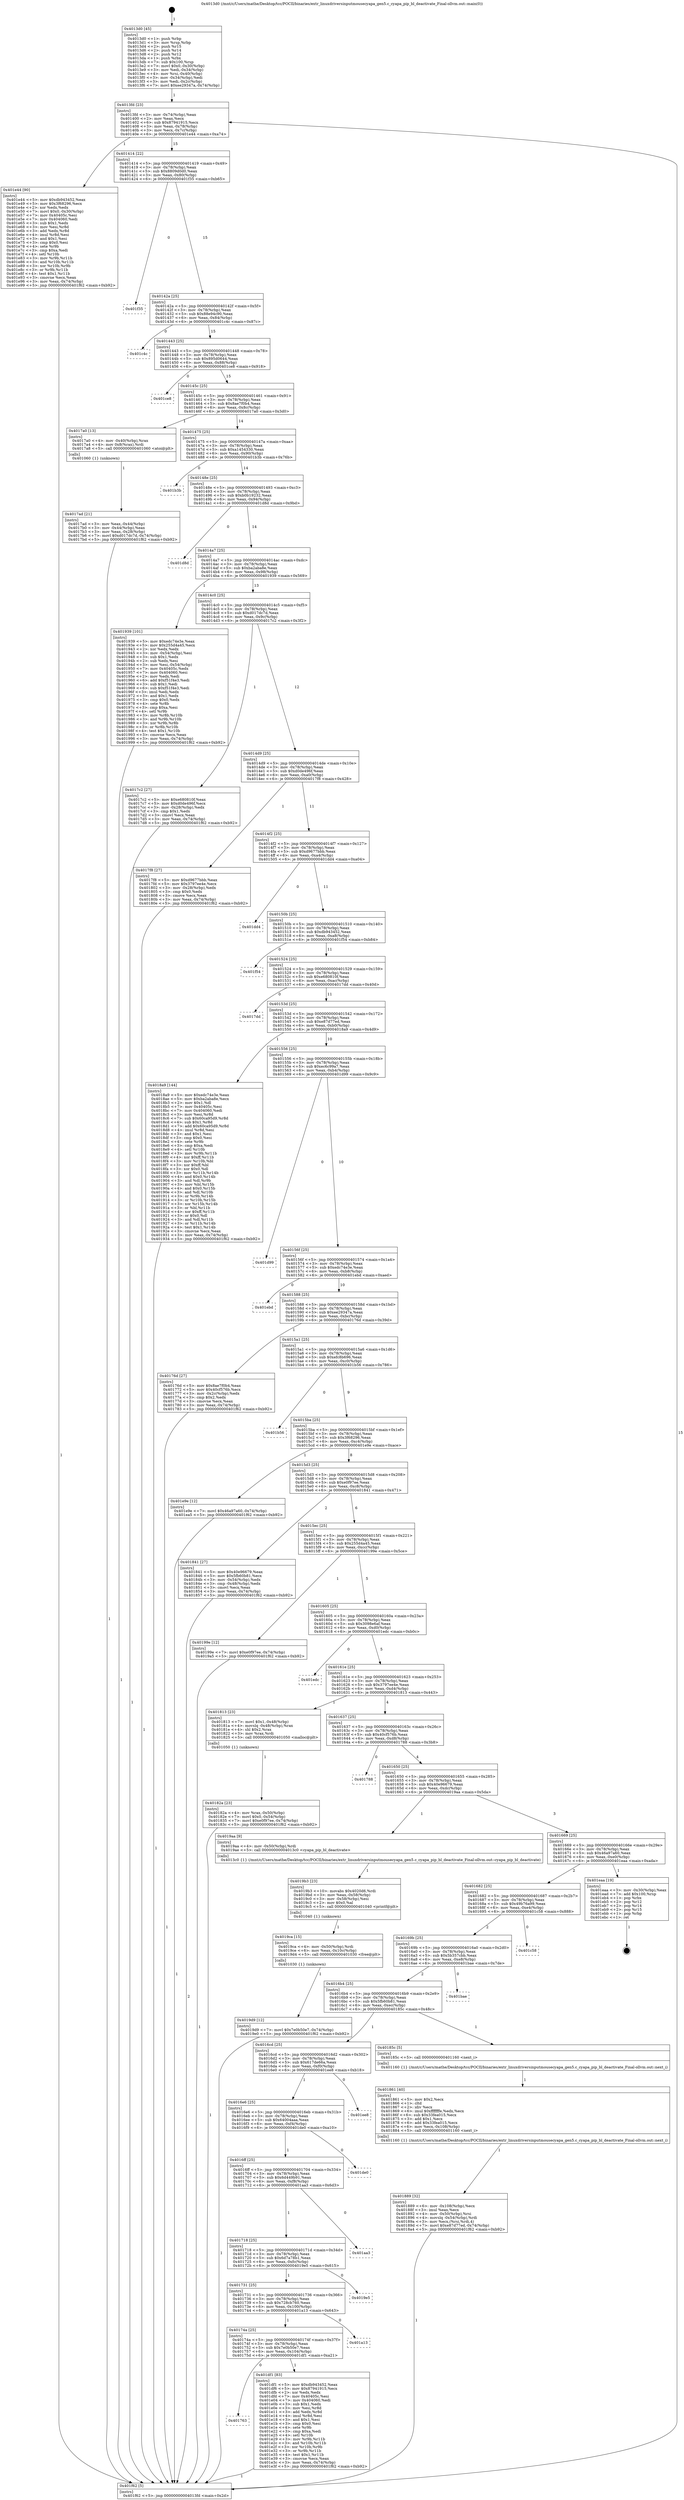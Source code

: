 digraph "0x4013d0" {
  label = "0x4013d0 (/mnt/c/Users/mathe/Desktop/tcc/POCII/binaries/extr_linuxdriversinputmousecyapa_gen5.c_cyapa_pip_bl_deactivate_Final-ollvm.out::main(0))"
  labelloc = "t"
  node[shape=record]

  Entry [label="",width=0.3,height=0.3,shape=circle,fillcolor=black,style=filled]
  "0x4013fd" [label="{
     0x4013fd [23]\l
     | [instrs]\l
     &nbsp;&nbsp;0x4013fd \<+3\>: mov -0x74(%rbp),%eax\l
     &nbsp;&nbsp;0x401400 \<+2\>: mov %eax,%ecx\l
     &nbsp;&nbsp;0x401402 \<+6\>: sub $0x87941915,%ecx\l
     &nbsp;&nbsp;0x401408 \<+3\>: mov %eax,-0x78(%rbp)\l
     &nbsp;&nbsp;0x40140b \<+3\>: mov %ecx,-0x7c(%rbp)\l
     &nbsp;&nbsp;0x40140e \<+6\>: je 0000000000401e44 \<main+0xa74\>\l
  }"]
  "0x401e44" [label="{
     0x401e44 [90]\l
     | [instrs]\l
     &nbsp;&nbsp;0x401e44 \<+5\>: mov $0xdb943452,%eax\l
     &nbsp;&nbsp;0x401e49 \<+5\>: mov $0x3f68296,%ecx\l
     &nbsp;&nbsp;0x401e4e \<+2\>: xor %edx,%edx\l
     &nbsp;&nbsp;0x401e50 \<+7\>: movl $0x0,-0x30(%rbp)\l
     &nbsp;&nbsp;0x401e57 \<+7\>: mov 0x40405c,%esi\l
     &nbsp;&nbsp;0x401e5e \<+7\>: mov 0x404060,%edi\l
     &nbsp;&nbsp;0x401e65 \<+3\>: sub $0x1,%edx\l
     &nbsp;&nbsp;0x401e68 \<+3\>: mov %esi,%r8d\l
     &nbsp;&nbsp;0x401e6b \<+3\>: add %edx,%r8d\l
     &nbsp;&nbsp;0x401e6e \<+4\>: imul %r8d,%esi\l
     &nbsp;&nbsp;0x401e72 \<+3\>: and $0x1,%esi\l
     &nbsp;&nbsp;0x401e75 \<+3\>: cmp $0x0,%esi\l
     &nbsp;&nbsp;0x401e78 \<+4\>: sete %r9b\l
     &nbsp;&nbsp;0x401e7c \<+3\>: cmp $0xa,%edi\l
     &nbsp;&nbsp;0x401e7f \<+4\>: setl %r10b\l
     &nbsp;&nbsp;0x401e83 \<+3\>: mov %r9b,%r11b\l
     &nbsp;&nbsp;0x401e86 \<+3\>: and %r10b,%r11b\l
     &nbsp;&nbsp;0x401e89 \<+3\>: xor %r10b,%r9b\l
     &nbsp;&nbsp;0x401e8c \<+3\>: or %r9b,%r11b\l
     &nbsp;&nbsp;0x401e8f \<+4\>: test $0x1,%r11b\l
     &nbsp;&nbsp;0x401e93 \<+3\>: cmovne %ecx,%eax\l
     &nbsp;&nbsp;0x401e96 \<+3\>: mov %eax,-0x74(%rbp)\l
     &nbsp;&nbsp;0x401e99 \<+5\>: jmp 0000000000401f62 \<main+0xb92\>\l
  }"]
  "0x401414" [label="{
     0x401414 [22]\l
     | [instrs]\l
     &nbsp;&nbsp;0x401414 \<+5\>: jmp 0000000000401419 \<main+0x49\>\l
     &nbsp;&nbsp;0x401419 \<+3\>: mov -0x78(%rbp),%eax\l
     &nbsp;&nbsp;0x40141c \<+5\>: sub $0x8809d0d0,%eax\l
     &nbsp;&nbsp;0x401421 \<+3\>: mov %eax,-0x80(%rbp)\l
     &nbsp;&nbsp;0x401424 \<+6\>: je 0000000000401f35 \<main+0xb65\>\l
  }"]
  Exit [label="",width=0.3,height=0.3,shape=circle,fillcolor=black,style=filled,peripheries=2]
  "0x401f35" [label="{
     0x401f35\l
  }", style=dashed]
  "0x40142a" [label="{
     0x40142a [25]\l
     | [instrs]\l
     &nbsp;&nbsp;0x40142a \<+5\>: jmp 000000000040142f \<main+0x5f\>\l
     &nbsp;&nbsp;0x40142f \<+3\>: mov -0x78(%rbp),%eax\l
     &nbsp;&nbsp;0x401432 \<+5\>: sub $0x88e94c90,%eax\l
     &nbsp;&nbsp;0x401437 \<+6\>: mov %eax,-0x84(%rbp)\l
     &nbsp;&nbsp;0x40143d \<+6\>: je 0000000000401c4c \<main+0x87c\>\l
  }"]
  "0x401763" [label="{
     0x401763\l
  }", style=dashed]
  "0x401c4c" [label="{
     0x401c4c\l
  }", style=dashed]
  "0x401443" [label="{
     0x401443 [25]\l
     | [instrs]\l
     &nbsp;&nbsp;0x401443 \<+5\>: jmp 0000000000401448 \<main+0x78\>\l
     &nbsp;&nbsp;0x401448 \<+3\>: mov -0x78(%rbp),%eax\l
     &nbsp;&nbsp;0x40144b \<+5\>: sub $0x895d0644,%eax\l
     &nbsp;&nbsp;0x401450 \<+6\>: mov %eax,-0x88(%rbp)\l
     &nbsp;&nbsp;0x401456 \<+6\>: je 0000000000401ce8 \<main+0x918\>\l
  }"]
  "0x401df1" [label="{
     0x401df1 [83]\l
     | [instrs]\l
     &nbsp;&nbsp;0x401df1 \<+5\>: mov $0xdb943452,%eax\l
     &nbsp;&nbsp;0x401df6 \<+5\>: mov $0x87941915,%ecx\l
     &nbsp;&nbsp;0x401dfb \<+2\>: xor %edx,%edx\l
     &nbsp;&nbsp;0x401dfd \<+7\>: mov 0x40405c,%esi\l
     &nbsp;&nbsp;0x401e04 \<+7\>: mov 0x404060,%edi\l
     &nbsp;&nbsp;0x401e0b \<+3\>: sub $0x1,%edx\l
     &nbsp;&nbsp;0x401e0e \<+3\>: mov %esi,%r8d\l
     &nbsp;&nbsp;0x401e11 \<+3\>: add %edx,%r8d\l
     &nbsp;&nbsp;0x401e14 \<+4\>: imul %r8d,%esi\l
     &nbsp;&nbsp;0x401e18 \<+3\>: and $0x1,%esi\l
     &nbsp;&nbsp;0x401e1b \<+3\>: cmp $0x0,%esi\l
     &nbsp;&nbsp;0x401e1e \<+4\>: sete %r9b\l
     &nbsp;&nbsp;0x401e22 \<+3\>: cmp $0xa,%edi\l
     &nbsp;&nbsp;0x401e25 \<+4\>: setl %r10b\l
     &nbsp;&nbsp;0x401e29 \<+3\>: mov %r9b,%r11b\l
     &nbsp;&nbsp;0x401e2c \<+3\>: and %r10b,%r11b\l
     &nbsp;&nbsp;0x401e2f \<+3\>: xor %r10b,%r9b\l
     &nbsp;&nbsp;0x401e32 \<+3\>: or %r9b,%r11b\l
     &nbsp;&nbsp;0x401e35 \<+4\>: test $0x1,%r11b\l
     &nbsp;&nbsp;0x401e39 \<+3\>: cmovne %ecx,%eax\l
     &nbsp;&nbsp;0x401e3c \<+3\>: mov %eax,-0x74(%rbp)\l
     &nbsp;&nbsp;0x401e3f \<+5\>: jmp 0000000000401f62 \<main+0xb92\>\l
  }"]
  "0x401ce8" [label="{
     0x401ce8\l
  }", style=dashed]
  "0x40145c" [label="{
     0x40145c [25]\l
     | [instrs]\l
     &nbsp;&nbsp;0x40145c \<+5\>: jmp 0000000000401461 \<main+0x91\>\l
     &nbsp;&nbsp;0x401461 \<+3\>: mov -0x78(%rbp),%eax\l
     &nbsp;&nbsp;0x401464 \<+5\>: sub $0x8ae7f0b4,%eax\l
     &nbsp;&nbsp;0x401469 \<+6\>: mov %eax,-0x8c(%rbp)\l
     &nbsp;&nbsp;0x40146f \<+6\>: je 00000000004017a0 \<main+0x3d0\>\l
  }"]
  "0x40174a" [label="{
     0x40174a [25]\l
     | [instrs]\l
     &nbsp;&nbsp;0x40174a \<+5\>: jmp 000000000040174f \<main+0x37f\>\l
     &nbsp;&nbsp;0x40174f \<+3\>: mov -0x78(%rbp),%eax\l
     &nbsp;&nbsp;0x401752 \<+5\>: sub $0x7e0b50e7,%eax\l
     &nbsp;&nbsp;0x401757 \<+6\>: mov %eax,-0x104(%rbp)\l
     &nbsp;&nbsp;0x40175d \<+6\>: je 0000000000401df1 \<main+0xa21\>\l
  }"]
  "0x4017a0" [label="{
     0x4017a0 [13]\l
     | [instrs]\l
     &nbsp;&nbsp;0x4017a0 \<+4\>: mov -0x40(%rbp),%rax\l
     &nbsp;&nbsp;0x4017a4 \<+4\>: mov 0x8(%rax),%rdi\l
     &nbsp;&nbsp;0x4017a8 \<+5\>: call 0000000000401060 \<atoi@plt\>\l
     | [calls]\l
     &nbsp;&nbsp;0x401060 \{1\} (unknown)\l
  }"]
  "0x401475" [label="{
     0x401475 [25]\l
     | [instrs]\l
     &nbsp;&nbsp;0x401475 \<+5\>: jmp 000000000040147a \<main+0xaa\>\l
     &nbsp;&nbsp;0x40147a \<+3\>: mov -0x78(%rbp),%eax\l
     &nbsp;&nbsp;0x40147d \<+5\>: sub $0xa1454330,%eax\l
     &nbsp;&nbsp;0x401482 \<+6\>: mov %eax,-0x90(%rbp)\l
     &nbsp;&nbsp;0x401488 \<+6\>: je 0000000000401b3b \<main+0x76b\>\l
  }"]
  "0x401a13" [label="{
     0x401a13\l
  }", style=dashed]
  "0x401b3b" [label="{
     0x401b3b\l
  }", style=dashed]
  "0x40148e" [label="{
     0x40148e [25]\l
     | [instrs]\l
     &nbsp;&nbsp;0x40148e \<+5\>: jmp 0000000000401493 \<main+0xc3\>\l
     &nbsp;&nbsp;0x401493 \<+3\>: mov -0x78(%rbp),%eax\l
     &nbsp;&nbsp;0x401496 \<+5\>: sub $0xb0b19232,%eax\l
     &nbsp;&nbsp;0x40149b \<+6\>: mov %eax,-0x94(%rbp)\l
     &nbsp;&nbsp;0x4014a1 \<+6\>: je 0000000000401d8d \<main+0x9bd\>\l
  }"]
  "0x401731" [label="{
     0x401731 [25]\l
     | [instrs]\l
     &nbsp;&nbsp;0x401731 \<+5\>: jmp 0000000000401736 \<main+0x366\>\l
     &nbsp;&nbsp;0x401736 \<+3\>: mov -0x78(%rbp),%eax\l
     &nbsp;&nbsp;0x401739 \<+5\>: sub $0x728cb760,%eax\l
     &nbsp;&nbsp;0x40173e \<+6\>: mov %eax,-0x100(%rbp)\l
     &nbsp;&nbsp;0x401744 \<+6\>: je 0000000000401a13 \<main+0x643\>\l
  }"]
  "0x401d8d" [label="{
     0x401d8d\l
  }", style=dashed]
  "0x4014a7" [label="{
     0x4014a7 [25]\l
     | [instrs]\l
     &nbsp;&nbsp;0x4014a7 \<+5\>: jmp 00000000004014ac \<main+0xdc\>\l
     &nbsp;&nbsp;0x4014ac \<+3\>: mov -0x78(%rbp),%eax\l
     &nbsp;&nbsp;0x4014af \<+5\>: sub $0xba2aba8e,%eax\l
     &nbsp;&nbsp;0x4014b4 \<+6\>: mov %eax,-0x98(%rbp)\l
     &nbsp;&nbsp;0x4014ba \<+6\>: je 0000000000401939 \<main+0x569\>\l
  }"]
  "0x4019e5" [label="{
     0x4019e5\l
  }", style=dashed]
  "0x401939" [label="{
     0x401939 [101]\l
     | [instrs]\l
     &nbsp;&nbsp;0x401939 \<+5\>: mov $0xedc74e3e,%eax\l
     &nbsp;&nbsp;0x40193e \<+5\>: mov $0x255d4a45,%ecx\l
     &nbsp;&nbsp;0x401943 \<+2\>: xor %edx,%edx\l
     &nbsp;&nbsp;0x401945 \<+3\>: mov -0x54(%rbp),%esi\l
     &nbsp;&nbsp;0x401948 \<+3\>: sub $0x1,%edx\l
     &nbsp;&nbsp;0x40194b \<+2\>: sub %edx,%esi\l
     &nbsp;&nbsp;0x40194d \<+3\>: mov %esi,-0x54(%rbp)\l
     &nbsp;&nbsp;0x401950 \<+7\>: mov 0x40405c,%edx\l
     &nbsp;&nbsp;0x401957 \<+7\>: mov 0x404060,%esi\l
     &nbsp;&nbsp;0x40195e \<+2\>: mov %edx,%edi\l
     &nbsp;&nbsp;0x401960 \<+6\>: add $0xf51f4e3,%edi\l
     &nbsp;&nbsp;0x401966 \<+3\>: sub $0x1,%edi\l
     &nbsp;&nbsp;0x401969 \<+6\>: sub $0xf51f4e3,%edi\l
     &nbsp;&nbsp;0x40196f \<+3\>: imul %edi,%edx\l
     &nbsp;&nbsp;0x401972 \<+3\>: and $0x1,%edx\l
     &nbsp;&nbsp;0x401975 \<+3\>: cmp $0x0,%edx\l
     &nbsp;&nbsp;0x401978 \<+4\>: sete %r8b\l
     &nbsp;&nbsp;0x40197c \<+3\>: cmp $0xa,%esi\l
     &nbsp;&nbsp;0x40197f \<+4\>: setl %r9b\l
     &nbsp;&nbsp;0x401983 \<+3\>: mov %r8b,%r10b\l
     &nbsp;&nbsp;0x401986 \<+3\>: and %r9b,%r10b\l
     &nbsp;&nbsp;0x401989 \<+3\>: xor %r9b,%r8b\l
     &nbsp;&nbsp;0x40198c \<+3\>: or %r8b,%r10b\l
     &nbsp;&nbsp;0x40198f \<+4\>: test $0x1,%r10b\l
     &nbsp;&nbsp;0x401993 \<+3\>: cmovne %ecx,%eax\l
     &nbsp;&nbsp;0x401996 \<+3\>: mov %eax,-0x74(%rbp)\l
     &nbsp;&nbsp;0x401999 \<+5\>: jmp 0000000000401f62 \<main+0xb92\>\l
  }"]
  "0x4014c0" [label="{
     0x4014c0 [25]\l
     | [instrs]\l
     &nbsp;&nbsp;0x4014c0 \<+5\>: jmp 00000000004014c5 \<main+0xf5\>\l
     &nbsp;&nbsp;0x4014c5 \<+3\>: mov -0x78(%rbp),%eax\l
     &nbsp;&nbsp;0x4014c8 \<+5\>: sub $0xd017dc7d,%eax\l
     &nbsp;&nbsp;0x4014cd \<+6\>: mov %eax,-0x9c(%rbp)\l
     &nbsp;&nbsp;0x4014d3 \<+6\>: je 00000000004017c2 \<main+0x3f2\>\l
  }"]
  "0x401718" [label="{
     0x401718 [25]\l
     | [instrs]\l
     &nbsp;&nbsp;0x401718 \<+5\>: jmp 000000000040171d \<main+0x34d\>\l
     &nbsp;&nbsp;0x40171d \<+3\>: mov -0x78(%rbp),%eax\l
     &nbsp;&nbsp;0x401720 \<+5\>: sub $0x6d7a78b1,%eax\l
     &nbsp;&nbsp;0x401725 \<+6\>: mov %eax,-0xfc(%rbp)\l
     &nbsp;&nbsp;0x40172b \<+6\>: je 00000000004019e5 \<main+0x615\>\l
  }"]
  "0x4017c2" [label="{
     0x4017c2 [27]\l
     | [instrs]\l
     &nbsp;&nbsp;0x4017c2 \<+5\>: mov $0xe680810f,%eax\l
     &nbsp;&nbsp;0x4017c7 \<+5\>: mov $0xd0de496f,%ecx\l
     &nbsp;&nbsp;0x4017cc \<+3\>: mov -0x28(%rbp),%edx\l
     &nbsp;&nbsp;0x4017cf \<+3\>: cmp $0x1,%edx\l
     &nbsp;&nbsp;0x4017d2 \<+3\>: cmovl %ecx,%eax\l
     &nbsp;&nbsp;0x4017d5 \<+3\>: mov %eax,-0x74(%rbp)\l
     &nbsp;&nbsp;0x4017d8 \<+5\>: jmp 0000000000401f62 \<main+0xb92\>\l
  }"]
  "0x4014d9" [label="{
     0x4014d9 [25]\l
     | [instrs]\l
     &nbsp;&nbsp;0x4014d9 \<+5\>: jmp 00000000004014de \<main+0x10e\>\l
     &nbsp;&nbsp;0x4014de \<+3\>: mov -0x78(%rbp),%eax\l
     &nbsp;&nbsp;0x4014e1 \<+5\>: sub $0xd0de496f,%eax\l
     &nbsp;&nbsp;0x4014e6 \<+6\>: mov %eax,-0xa0(%rbp)\l
     &nbsp;&nbsp;0x4014ec \<+6\>: je 00000000004017f8 \<main+0x428\>\l
  }"]
  "0x401aa3" [label="{
     0x401aa3\l
  }", style=dashed]
  "0x4017f8" [label="{
     0x4017f8 [27]\l
     | [instrs]\l
     &nbsp;&nbsp;0x4017f8 \<+5\>: mov $0xd9677bbb,%eax\l
     &nbsp;&nbsp;0x4017fd \<+5\>: mov $0x3797ee4e,%ecx\l
     &nbsp;&nbsp;0x401802 \<+3\>: mov -0x28(%rbp),%edx\l
     &nbsp;&nbsp;0x401805 \<+3\>: cmp $0x0,%edx\l
     &nbsp;&nbsp;0x401808 \<+3\>: cmove %ecx,%eax\l
     &nbsp;&nbsp;0x40180b \<+3\>: mov %eax,-0x74(%rbp)\l
     &nbsp;&nbsp;0x40180e \<+5\>: jmp 0000000000401f62 \<main+0xb92\>\l
  }"]
  "0x4014f2" [label="{
     0x4014f2 [25]\l
     | [instrs]\l
     &nbsp;&nbsp;0x4014f2 \<+5\>: jmp 00000000004014f7 \<main+0x127\>\l
     &nbsp;&nbsp;0x4014f7 \<+3\>: mov -0x78(%rbp),%eax\l
     &nbsp;&nbsp;0x4014fa \<+5\>: sub $0xd9677bbb,%eax\l
     &nbsp;&nbsp;0x4014ff \<+6\>: mov %eax,-0xa4(%rbp)\l
     &nbsp;&nbsp;0x401505 \<+6\>: je 0000000000401dd4 \<main+0xa04\>\l
  }"]
  "0x4016ff" [label="{
     0x4016ff [25]\l
     | [instrs]\l
     &nbsp;&nbsp;0x4016ff \<+5\>: jmp 0000000000401704 \<main+0x334\>\l
     &nbsp;&nbsp;0x401704 \<+3\>: mov -0x78(%rbp),%eax\l
     &nbsp;&nbsp;0x401707 \<+5\>: sub $0x6d449b91,%eax\l
     &nbsp;&nbsp;0x40170c \<+6\>: mov %eax,-0xf8(%rbp)\l
     &nbsp;&nbsp;0x401712 \<+6\>: je 0000000000401aa3 \<main+0x6d3\>\l
  }"]
  "0x401dd4" [label="{
     0x401dd4\l
  }", style=dashed]
  "0x40150b" [label="{
     0x40150b [25]\l
     | [instrs]\l
     &nbsp;&nbsp;0x40150b \<+5\>: jmp 0000000000401510 \<main+0x140\>\l
     &nbsp;&nbsp;0x401510 \<+3\>: mov -0x78(%rbp),%eax\l
     &nbsp;&nbsp;0x401513 \<+5\>: sub $0xdb943452,%eax\l
     &nbsp;&nbsp;0x401518 \<+6\>: mov %eax,-0xa8(%rbp)\l
     &nbsp;&nbsp;0x40151e \<+6\>: je 0000000000401f54 \<main+0xb84\>\l
  }"]
  "0x401de0" [label="{
     0x401de0\l
  }", style=dashed]
  "0x401f54" [label="{
     0x401f54\l
  }", style=dashed]
  "0x401524" [label="{
     0x401524 [25]\l
     | [instrs]\l
     &nbsp;&nbsp;0x401524 \<+5\>: jmp 0000000000401529 \<main+0x159\>\l
     &nbsp;&nbsp;0x401529 \<+3\>: mov -0x78(%rbp),%eax\l
     &nbsp;&nbsp;0x40152c \<+5\>: sub $0xe680810f,%eax\l
     &nbsp;&nbsp;0x401531 \<+6\>: mov %eax,-0xac(%rbp)\l
     &nbsp;&nbsp;0x401537 \<+6\>: je 00000000004017dd \<main+0x40d\>\l
  }"]
  "0x4016e6" [label="{
     0x4016e6 [25]\l
     | [instrs]\l
     &nbsp;&nbsp;0x4016e6 \<+5\>: jmp 00000000004016eb \<main+0x31b\>\l
     &nbsp;&nbsp;0x4016eb \<+3\>: mov -0x78(%rbp),%eax\l
     &nbsp;&nbsp;0x4016ee \<+5\>: sub $0x64004aaa,%eax\l
     &nbsp;&nbsp;0x4016f3 \<+6\>: mov %eax,-0xf4(%rbp)\l
     &nbsp;&nbsp;0x4016f9 \<+6\>: je 0000000000401de0 \<main+0xa10\>\l
  }"]
  "0x4017dd" [label="{
     0x4017dd\l
  }", style=dashed]
  "0x40153d" [label="{
     0x40153d [25]\l
     | [instrs]\l
     &nbsp;&nbsp;0x40153d \<+5\>: jmp 0000000000401542 \<main+0x172\>\l
     &nbsp;&nbsp;0x401542 \<+3\>: mov -0x78(%rbp),%eax\l
     &nbsp;&nbsp;0x401545 \<+5\>: sub $0xe87d77ed,%eax\l
     &nbsp;&nbsp;0x40154a \<+6\>: mov %eax,-0xb0(%rbp)\l
     &nbsp;&nbsp;0x401550 \<+6\>: je 00000000004018a9 \<main+0x4d9\>\l
  }"]
  "0x401ee8" [label="{
     0x401ee8\l
  }", style=dashed]
  "0x4018a9" [label="{
     0x4018a9 [144]\l
     | [instrs]\l
     &nbsp;&nbsp;0x4018a9 \<+5\>: mov $0xedc74e3e,%eax\l
     &nbsp;&nbsp;0x4018ae \<+5\>: mov $0xba2aba8e,%ecx\l
     &nbsp;&nbsp;0x4018b3 \<+2\>: mov $0x1,%dl\l
     &nbsp;&nbsp;0x4018b5 \<+7\>: mov 0x40405c,%esi\l
     &nbsp;&nbsp;0x4018bc \<+7\>: mov 0x404060,%edi\l
     &nbsp;&nbsp;0x4018c3 \<+3\>: mov %esi,%r8d\l
     &nbsp;&nbsp;0x4018c6 \<+7\>: sub $0x60ca95d9,%r8d\l
     &nbsp;&nbsp;0x4018cd \<+4\>: sub $0x1,%r8d\l
     &nbsp;&nbsp;0x4018d1 \<+7\>: add $0x60ca95d9,%r8d\l
     &nbsp;&nbsp;0x4018d8 \<+4\>: imul %r8d,%esi\l
     &nbsp;&nbsp;0x4018dc \<+3\>: and $0x1,%esi\l
     &nbsp;&nbsp;0x4018df \<+3\>: cmp $0x0,%esi\l
     &nbsp;&nbsp;0x4018e2 \<+4\>: sete %r9b\l
     &nbsp;&nbsp;0x4018e6 \<+3\>: cmp $0xa,%edi\l
     &nbsp;&nbsp;0x4018e9 \<+4\>: setl %r10b\l
     &nbsp;&nbsp;0x4018ed \<+3\>: mov %r9b,%r11b\l
     &nbsp;&nbsp;0x4018f0 \<+4\>: xor $0xff,%r11b\l
     &nbsp;&nbsp;0x4018f4 \<+3\>: mov %r10b,%bl\l
     &nbsp;&nbsp;0x4018f7 \<+3\>: xor $0xff,%bl\l
     &nbsp;&nbsp;0x4018fa \<+3\>: xor $0x0,%dl\l
     &nbsp;&nbsp;0x4018fd \<+3\>: mov %r11b,%r14b\l
     &nbsp;&nbsp;0x401900 \<+4\>: and $0x0,%r14b\l
     &nbsp;&nbsp;0x401904 \<+3\>: and %dl,%r9b\l
     &nbsp;&nbsp;0x401907 \<+3\>: mov %bl,%r15b\l
     &nbsp;&nbsp;0x40190a \<+4\>: and $0x0,%r15b\l
     &nbsp;&nbsp;0x40190e \<+3\>: and %dl,%r10b\l
     &nbsp;&nbsp;0x401911 \<+3\>: or %r9b,%r14b\l
     &nbsp;&nbsp;0x401914 \<+3\>: or %r10b,%r15b\l
     &nbsp;&nbsp;0x401917 \<+3\>: xor %r15b,%r14b\l
     &nbsp;&nbsp;0x40191a \<+3\>: or %bl,%r11b\l
     &nbsp;&nbsp;0x40191d \<+4\>: xor $0xff,%r11b\l
     &nbsp;&nbsp;0x401921 \<+3\>: or $0x0,%dl\l
     &nbsp;&nbsp;0x401924 \<+3\>: and %dl,%r11b\l
     &nbsp;&nbsp;0x401927 \<+3\>: or %r11b,%r14b\l
     &nbsp;&nbsp;0x40192a \<+4\>: test $0x1,%r14b\l
     &nbsp;&nbsp;0x40192e \<+3\>: cmovne %ecx,%eax\l
     &nbsp;&nbsp;0x401931 \<+3\>: mov %eax,-0x74(%rbp)\l
     &nbsp;&nbsp;0x401934 \<+5\>: jmp 0000000000401f62 \<main+0xb92\>\l
  }"]
  "0x401556" [label="{
     0x401556 [25]\l
     | [instrs]\l
     &nbsp;&nbsp;0x401556 \<+5\>: jmp 000000000040155b \<main+0x18b\>\l
     &nbsp;&nbsp;0x40155b \<+3\>: mov -0x78(%rbp),%eax\l
     &nbsp;&nbsp;0x40155e \<+5\>: sub $0xec6c99a7,%eax\l
     &nbsp;&nbsp;0x401563 \<+6\>: mov %eax,-0xb4(%rbp)\l
     &nbsp;&nbsp;0x401569 \<+6\>: je 0000000000401d99 \<main+0x9c9\>\l
  }"]
  "0x4019d9" [label="{
     0x4019d9 [12]\l
     | [instrs]\l
     &nbsp;&nbsp;0x4019d9 \<+7\>: movl $0x7e0b50e7,-0x74(%rbp)\l
     &nbsp;&nbsp;0x4019e0 \<+5\>: jmp 0000000000401f62 \<main+0xb92\>\l
  }"]
  "0x401d99" [label="{
     0x401d99\l
  }", style=dashed]
  "0x40156f" [label="{
     0x40156f [25]\l
     | [instrs]\l
     &nbsp;&nbsp;0x40156f \<+5\>: jmp 0000000000401574 \<main+0x1a4\>\l
     &nbsp;&nbsp;0x401574 \<+3\>: mov -0x78(%rbp),%eax\l
     &nbsp;&nbsp;0x401577 \<+5\>: sub $0xedc74e3e,%eax\l
     &nbsp;&nbsp;0x40157c \<+6\>: mov %eax,-0xb8(%rbp)\l
     &nbsp;&nbsp;0x401582 \<+6\>: je 0000000000401ebd \<main+0xaed\>\l
  }"]
  "0x4019ca" [label="{
     0x4019ca [15]\l
     | [instrs]\l
     &nbsp;&nbsp;0x4019ca \<+4\>: mov -0x50(%rbp),%rdi\l
     &nbsp;&nbsp;0x4019ce \<+6\>: mov %eax,-0x10c(%rbp)\l
     &nbsp;&nbsp;0x4019d4 \<+5\>: call 0000000000401030 \<free@plt\>\l
     | [calls]\l
     &nbsp;&nbsp;0x401030 \{1\} (unknown)\l
  }"]
  "0x401ebd" [label="{
     0x401ebd\l
  }", style=dashed]
  "0x401588" [label="{
     0x401588 [25]\l
     | [instrs]\l
     &nbsp;&nbsp;0x401588 \<+5\>: jmp 000000000040158d \<main+0x1bd\>\l
     &nbsp;&nbsp;0x40158d \<+3\>: mov -0x78(%rbp),%eax\l
     &nbsp;&nbsp;0x401590 \<+5\>: sub $0xee29347a,%eax\l
     &nbsp;&nbsp;0x401595 \<+6\>: mov %eax,-0xbc(%rbp)\l
     &nbsp;&nbsp;0x40159b \<+6\>: je 000000000040176d \<main+0x39d\>\l
  }"]
  "0x4019b3" [label="{
     0x4019b3 [23]\l
     | [instrs]\l
     &nbsp;&nbsp;0x4019b3 \<+10\>: movabs $0x4020d6,%rdi\l
     &nbsp;&nbsp;0x4019bd \<+3\>: mov %eax,-0x58(%rbp)\l
     &nbsp;&nbsp;0x4019c0 \<+3\>: mov -0x58(%rbp),%esi\l
     &nbsp;&nbsp;0x4019c3 \<+2\>: mov $0x0,%al\l
     &nbsp;&nbsp;0x4019c5 \<+5\>: call 0000000000401040 \<printf@plt\>\l
     | [calls]\l
     &nbsp;&nbsp;0x401040 \{1\} (unknown)\l
  }"]
  "0x40176d" [label="{
     0x40176d [27]\l
     | [instrs]\l
     &nbsp;&nbsp;0x40176d \<+5\>: mov $0x8ae7f0b4,%eax\l
     &nbsp;&nbsp;0x401772 \<+5\>: mov $0x40cf576b,%ecx\l
     &nbsp;&nbsp;0x401777 \<+3\>: mov -0x2c(%rbp),%edx\l
     &nbsp;&nbsp;0x40177a \<+3\>: cmp $0x2,%edx\l
     &nbsp;&nbsp;0x40177d \<+3\>: cmovne %ecx,%eax\l
     &nbsp;&nbsp;0x401780 \<+3\>: mov %eax,-0x74(%rbp)\l
     &nbsp;&nbsp;0x401783 \<+5\>: jmp 0000000000401f62 \<main+0xb92\>\l
  }"]
  "0x4015a1" [label="{
     0x4015a1 [25]\l
     | [instrs]\l
     &nbsp;&nbsp;0x4015a1 \<+5\>: jmp 00000000004015a6 \<main+0x1d6\>\l
     &nbsp;&nbsp;0x4015a6 \<+3\>: mov -0x78(%rbp),%eax\l
     &nbsp;&nbsp;0x4015a9 \<+5\>: sub $0xefc8b696,%eax\l
     &nbsp;&nbsp;0x4015ae \<+6\>: mov %eax,-0xc0(%rbp)\l
     &nbsp;&nbsp;0x4015b4 \<+6\>: je 0000000000401b56 \<main+0x786\>\l
  }"]
  "0x401f62" [label="{
     0x401f62 [5]\l
     | [instrs]\l
     &nbsp;&nbsp;0x401f62 \<+5\>: jmp 00000000004013fd \<main+0x2d\>\l
  }"]
  "0x4013d0" [label="{
     0x4013d0 [45]\l
     | [instrs]\l
     &nbsp;&nbsp;0x4013d0 \<+1\>: push %rbp\l
     &nbsp;&nbsp;0x4013d1 \<+3\>: mov %rsp,%rbp\l
     &nbsp;&nbsp;0x4013d4 \<+2\>: push %r15\l
     &nbsp;&nbsp;0x4013d6 \<+2\>: push %r14\l
     &nbsp;&nbsp;0x4013d8 \<+2\>: push %r12\l
     &nbsp;&nbsp;0x4013da \<+1\>: push %rbx\l
     &nbsp;&nbsp;0x4013db \<+7\>: sub $0x100,%rsp\l
     &nbsp;&nbsp;0x4013e2 \<+7\>: movl $0x0,-0x30(%rbp)\l
     &nbsp;&nbsp;0x4013e9 \<+3\>: mov %edi,-0x34(%rbp)\l
     &nbsp;&nbsp;0x4013ec \<+4\>: mov %rsi,-0x40(%rbp)\l
     &nbsp;&nbsp;0x4013f0 \<+3\>: mov -0x34(%rbp),%edi\l
     &nbsp;&nbsp;0x4013f3 \<+3\>: mov %edi,-0x2c(%rbp)\l
     &nbsp;&nbsp;0x4013f6 \<+7\>: movl $0xee29347a,-0x74(%rbp)\l
  }"]
  "0x4017ad" [label="{
     0x4017ad [21]\l
     | [instrs]\l
     &nbsp;&nbsp;0x4017ad \<+3\>: mov %eax,-0x44(%rbp)\l
     &nbsp;&nbsp;0x4017b0 \<+3\>: mov -0x44(%rbp),%eax\l
     &nbsp;&nbsp;0x4017b3 \<+3\>: mov %eax,-0x28(%rbp)\l
     &nbsp;&nbsp;0x4017b6 \<+7\>: movl $0xd017dc7d,-0x74(%rbp)\l
     &nbsp;&nbsp;0x4017bd \<+5\>: jmp 0000000000401f62 \<main+0xb92\>\l
  }"]
  "0x401889" [label="{
     0x401889 [32]\l
     | [instrs]\l
     &nbsp;&nbsp;0x401889 \<+6\>: mov -0x108(%rbp),%ecx\l
     &nbsp;&nbsp;0x40188f \<+3\>: imul %eax,%ecx\l
     &nbsp;&nbsp;0x401892 \<+4\>: mov -0x50(%rbp),%rsi\l
     &nbsp;&nbsp;0x401896 \<+4\>: movslq -0x54(%rbp),%rdi\l
     &nbsp;&nbsp;0x40189a \<+3\>: mov %ecx,(%rsi,%rdi,4)\l
     &nbsp;&nbsp;0x40189d \<+7\>: movl $0xe87d77ed,-0x74(%rbp)\l
     &nbsp;&nbsp;0x4018a4 \<+5\>: jmp 0000000000401f62 \<main+0xb92\>\l
  }"]
  "0x401b56" [label="{
     0x401b56\l
  }", style=dashed]
  "0x4015ba" [label="{
     0x4015ba [25]\l
     | [instrs]\l
     &nbsp;&nbsp;0x4015ba \<+5\>: jmp 00000000004015bf \<main+0x1ef\>\l
     &nbsp;&nbsp;0x4015bf \<+3\>: mov -0x78(%rbp),%eax\l
     &nbsp;&nbsp;0x4015c2 \<+5\>: sub $0x3f68296,%eax\l
     &nbsp;&nbsp;0x4015c7 \<+6\>: mov %eax,-0xc4(%rbp)\l
     &nbsp;&nbsp;0x4015cd \<+6\>: je 0000000000401e9e \<main+0xace\>\l
  }"]
  "0x401861" [label="{
     0x401861 [40]\l
     | [instrs]\l
     &nbsp;&nbsp;0x401861 \<+5\>: mov $0x2,%ecx\l
     &nbsp;&nbsp;0x401866 \<+1\>: cltd\l
     &nbsp;&nbsp;0x401867 \<+2\>: idiv %ecx\l
     &nbsp;&nbsp;0x401869 \<+6\>: imul $0xfffffffe,%edx,%ecx\l
     &nbsp;&nbsp;0x40186f \<+6\>: sub $0x33fea015,%ecx\l
     &nbsp;&nbsp;0x401875 \<+3\>: add $0x1,%ecx\l
     &nbsp;&nbsp;0x401878 \<+6\>: add $0x33fea015,%ecx\l
     &nbsp;&nbsp;0x40187e \<+6\>: mov %ecx,-0x108(%rbp)\l
     &nbsp;&nbsp;0x401884 \<+5\>: call 0000000000401160 \<next_i\>\l
     | [calls]\l
     &nbsp;&nbsp;0x401160 \{1\} (/mnt/c/Users/mathe/Desktop/tcc/POCII/binaries/extr_linuxdriversinputmousecyapa_gen5.c_cyapa_pip_bl_deactivate_Final-ollvm.out::next_i)\l
  }"]
  "0x401e9e" [label="{
     0x401e9e [12]\l
     | [instrs]\l
     &nbsp;&nbsp;0x401e9e \<+7\>: movl $0x46a97a60,-0x74(%rbp)\l
     &nbsp;&nbsp;0x401ea5 \<+5\>: jmp 0000000000401f62 \<main+0xb92\>\l
  }"]
  "0x4015d3" [label="{
     0x4015d3 [25]\l
     | [instrs]\l
     &nbsp;&nbsp;0x4015d3 \<+5\>: jmp 00000000004015d8 \<main+0x208\>\l
     &nbsp;&nbsp;0x4015d8 \<+3\>: mov -0x78(%rbp),%eax\l
     &nbsp;&nbsp;0x4015db \<+5\>: sub $0xe0f97ee,%eax\l
     &nbsp;&nbsp;0x4015e0 \<+6\>: mov %eax,-0xc8(%rbp)\l
     &nbsp;&nbsp;0x4015e6 \<+6\>: je 0000000000401841 \<main+0x471\>\l
  }"]
  "0x4016cd" [label="{
     0x4016cd [25]\l
     | [instrs]\l
     &nbsp;&nbsp;0x4016cd \<+5\>: jmp 00000000004016d2 \<main+0x302\>\l
     &nbsp;&nbsp;0x4016d2 \<+3\>: mov -0x78(%rbp),%eax\l
     &nbsp;&nbsp;0x4016d5 \<+5\>: sub $0x617de66a,%eax\l
     &nbsp;&nbsp;0x4016da \<+6\>: mov %eax,-0xf0(%rbp)\l
     &nbsp;&nbsp;0x4016e0 \<+6\>: je 0000000000401ee8 \<main+0xb18\>\l
  }"]
  "0x401841" [label="{
     0x401841 [27]\l
     | [instrs]\l
     &nbsp;&nbsp;0x401841 \<+5\>: mov $0x40e96679,%eax\l
     &nbsp;&nbsp;0x401846 \<+5\>: mov $0x5fb60b81,%ecx\l
     &nbsp;&nbsp;0x40184b \<+3\>: mov -0x54(%rbp),%edx\l
     &nbsp;&nbsp;0x40184e \<+3\>: cmp -0x48(%rbp),%edx\l
     &nbsp;&nbsp;0x401851 \<+3\>: cmovl %ecx,%eax\l
     &nbsp;&nbsp;0x401854 \<+3\>: mov %eax,-0x74(%rbp)\l
     &nbsp;&nbsp;0x401857 \<+5\>: jmp 0000000000401f62 \<main+0xb92\>\l
  }"]
  "0x4015ec" [label="{
     0x4015ec [25]\l
     | [instrs]\l
     &nbsp;&nbsp;0x4015ec \<+5\>: jmp 00000000004015f1 \<main+0x221\>\l
     &nbsp;&nbsp;0x4015f1 \<+3\>: mov -0x78(%rbp),%eax\l
     &nbsp;&nbsp;0x4015f4 \<+5\>: sub $0x255d4a45,%eax\l
     &nbsp;&nbsp;0x4015f9 \<+6\>: mov %eax,-0xcc(%rbp)\l
     &nbsp;&nbsp;0x4015ff \<+6\>: je 000000000040199e \<main+0x5ce\>\l
  }"]
  "0x40185c" [label="{
     0x40185c [5]\l
     | [instrs]\l
     &nbsp;&nbsp;0x40185c \<+5\>: call 0000000000401160 \<next_i\>\l
     | [calls]\l
     &nbsp;&nbsp;0x401160 \{1\} (/mnt/c/Users/mathe/Desktop/tcc/POCII/binaries/extr_linuxdriversinputmousecyapa_gen5.c_cyapa_pip_bl_deactivate_Final-ollvm.out::next_i)\l
  }"]
  "0x40199e" [label="{
     0x40199e [12]\l
     | [instrs]\l
     &nbsp;&nbsp;0x40199e \<+7\>: movl $0xe0f97ee,-0x74(%rbp)\l
     &nbsp;&nbsp;0x4019a5 \<+5\>: jmp 0000000000401f62 \<main+0xb92\>\l
  }"]
  "0x401605" [label="{
     0x401605 [25]\l
     | [instrs]\l
     &nbsp;&nbsp;0x401605 \<+5\>: jmp 000000000040160a \<main+0x23a\>\l
     &nbsp;&nbsp;0x40160a \<+3\>: mov -0x78(%rbp),%eax\l
     &nbsp;&nbsp;0x40160d \<+5\>: sub $0x3098e6af,%eax\l
     &nbsp;&nbsp;0x401612 \<+6\>: mov %eax,-0xd0(%rbp)\l
     &nbsp;&nbsp;0x401618 \<+6\>: je 0000000000401edc \<main+0xb0c\>\l
  }"]
  "0x4016b4" [label="{
     0x4016b4 [25]\l
     | [instrs]\l
     &nbsp;&nbsp;0x4016b4 \<+5\>: jmp 00000000004016b9 \<main+0x2e9\>\l
     &nbsp;&nbsp;0x4016b9 \<+3\>: mov -0x78(%rbp),%eax\l
     &nbsp;&nbsp;0x4016bc \<+5\>: sub $0x5fb60b81,%eax\l
     &nbsp;&nbsp;0x4016c1 \<+6\>: mov %eax,-0xec(%rbp)\l
     &nbsp;&nbsp;0x4016c7 \<+6\>: je 000000000040185c \<main+0x48c\>\l
  }"]
  "0x401edc" [label="{
     0x401edc\l
  }", style=dashed]
  "0x40161e" [label="{
     0x40161e [25]\l
     | [instrs]\l
     &nbsp;&nbsp;0x40161e \<+5\>: jmp 0000000000401623 \<main+0x253\>\l
     &nbsp;&nbsp;0x401623 \<+3\>: mov -0x78(%rbp),%eax\l
     &nbsp;&nbsp;0x401626 \<+5\>: sub $0x3797ee4e,%eax\l
     &nbsp;&nbsp;0x40162b \<+6\>: mov %eax,-0xd4(%rbp)\l
     &nbsp;&nbsp;0x401631 \<+6\>: je 0000000000401813 \<main+0x443\>\l
  }"]
  "0x401bae" [label="{
     0x401bae\l
  }", style=dashed]
  "0x401813" [label="{
     0x401813 [23]\l
     | [instrs]\l
     &nbsp;&nbsp;0x401813 \<+7\>: movl $0x1,-0x48(%rbp)\l
     &nbsp;&nbsp;0x40181a \<+4\>: movslq -0x48(%rbp),%rax\l
     &nbsp;&nbsp;0x40181e \<+4\>: shl $0x2,%rax\l
     &nbsp;&nbsp;0x401822 \<+3\>: mov %rax,%rdi\l
     &nbsp;&nbsp;0x401825 \<+5\>: call 0000000000401050 \<malloc@plt\>\l
     | [calls]\l
     &nbsp;&nbsp;0x401050 \{1\} (unknown)\l
  }"]
  "0x401637" [label="{
     0x401637 [25]\l
     | [instrs]\l
     &nbsp;&nbsp;0x401637 \<+5\>: jmp 000000000040163c \<main+0x26c\>\l
     &nbsp;&nbsp;0x40163c \<+3\>: mov -0x78(%rbp),%eax\l
     &nbsp;&nbsp;0x40163f \<+5\>: sub $0x40cf576b,%eax\l
     &nbsp;&nbsp;0x401644 \<+6\>: mov %eax,-0xd8(%rbp)\l
     &nbsp;&nbsp;0x40164a \<+6\>: je 0000000000401788 \<main+0x3b8\>\l
  }"]
  "0x40182a" [label="{
     0x40182a [23]\l
     | [instrs]\l
     &nbsp;&nbsp;0x40182a \<+4\>: mov %rax,-0x50(%rbp)\l
     &nbsp;&nbsp;0x40182e \<+7\>: movl $0x0,-0x54(%rbp)\l
     &nbsp;&nbsp;0x401835 \<+7\>: movl $0xe0f97ee,-0x74(%rbp)\l
     &nbsp;&nbsp;0x40183c \<+5\>: jmp 0000000000401f62 \<main+0xb92\>\l
  }"]
  "0x40169b" [label="{
     0x40169b [25]\l
     | [instrs]\l
     &nbsp;&nbsp;0x40169b \<+5\>: jmp 00000000004016a0 \<main+0x2d0\>\l
     &nbsp;&nbsp;0x4016a0 \<+3\>: mov -0x78(%rbp),%eax\l
     &nbsp;&nbsp;0x4016a3 \<+5\>: sub $0x5b357cbb,%eax\l
     &nbsp;&nbsp;0x4016a8 \<+6\>: mov %eax,-0xe8(%rbp)\l
     &nbsp;&nbsp;0x4016ae \<+6\>: je 0000000000401bae \<main+0x7de\>\l
  }"]
  "0x401788" [label="{
     0x401788\l
  }", style=dashed]
  "0x401650" [label="{
     0x401650 [25]\l
     | [instrs]\l
     &nbsp;&nbsp;0x401650 \<+5\>: jmp 0000000000401655 \<main+0x285\>\l
     &nbsp;&nbsp;0x401655 \<+3\>: mov -0x78(%rbp),%eax\l
     &nbsp;&nbsp;0x401658 \<+5\>: sub $0x40e96679,%eax\l
     &nbsp;&nbsp;0x40165d \<+6\>: mov %eax,-0xdc(%rbp)\l
     &nbsp;&nbsp;0x401663 \<+6\>: je 00000000004019aa \<main+0x5da\>\l
  }"]
  "0x401c58" [label="{
     0x401c58\l
  }", style=dashed]
  "0x4019aa" [label="{
     0x4019aa [9]\l
     | [instrs]\l
     &nbsp;&nbsp;0x4019aa \<+4\>: mov -0x50(%rbp),%rdi\l
     &nbsp;&nbsp;0x4019ae \<+5\>: call 00000000004013c0 \<cyapa_pip_bl_deactivate\>\l
     | [calls]\l
     &nbsp;&nbsp;0x4013c0 \{1\} (/mnt/c/Users/mathe/Desktop/tcc/POCII/binaries/extr_linuxdriversinputmousecyapa_gen5.c_cyapa_pip_bl_deactivate_Final-ollvm.out::cyapa_pip_bl_deactivate)\l
  }"]
  "0x401669" [label="{
     0x401669 [25]\l
     | [instrs]\l
     &nbsp;&nbsp;0x401669 \<+5\>: jmp 000000000040166e \<main+0x29e\>\l
     &nbsp;&nbsp;0x40166e \<+3\>: mov -0x78(%rbp),%eax\l
     &nbsp;&nbsp;0x401671 \<+5\>: sub $0x46a97a60,%eax\l
     &nbsp;&nbsp;0x401676 \<+6\>: mov %eax,-0xe0(%rbp)\l
     &nbsp;&nbsp;0x40167c \<+6\>: je 0000000000401eaa \<main+0xada\>\l
  }"]
  "0x401682" [label="{
     0x401682 [25]\l
     | [instrs]\l
     &nbsp;&nbsp;0x401682 \<+5\>: jmp 0000000000401687 \<main+0x2b7\>\l
     &nbsp;&nbsp;0x401687 \<+3\>: mov -0x78(%rbp),%eax\l
     &nbsp;&nbsp;0x40168a \<+5\>: sub $0x49b76a99,%eax\l
     &nbsp;&nbsp;0x40168f \<+6\>: mov %eax,-0xe4(%rbp)\l
     &nbsp;&nbsp;0x401695 \<+6\>: je 0000000000401c58 \<main+0x888\>\l
  }"]
  "0x401eaa" [label="{
     0x401eaa [19]\l
     | [instrs]\l
     &nbsp;&nbsp;0x401eaa \<+3\>: mov -0x30(%rbp),%eax\l
     &nbsp;&nbsp;0x401ead \<+7\>: add $0x100,%rsp\l
     &nbsp;&nbsp;0x401eb4 \<+1\>: pop %rbx\l
     &nbsp;&nbsp;0x401eb5 \<+2\>: pop %r12\l
     &nbsp;&nbsp;0x401eb7 \<+2\>: pop %r14\l
     &nbsp;&nbsp;0x401eb9 \<+2\>: pop %r15\l
     &nbsp;&nbsp;0x401ebb \<+1\>: pop %rbp\l
     &nbsp;&nbsp;0x401ebc \<+1\>: ret\l
  }"]
  Entry -> "0x4013d0" [label=" 1"]
  "0x4013fd" -> "0x401e44" [label=" 1"]
  "0x4013fd" -> "0x401414" [label=" 15"]
  "0x401eaa" -> Exit [label=" 1"]
  "0x401414" -> "0x401f35" [label=" 0"]
  "0x401414" -> "0x40142a" [label=" 15"]
  "0x401e9e" -> "0x401f62" [label=" 1"]
  "0x40142a" -> "0x401c4c" [label=" 0"]
  "0x40142a" -> "0x401443" [label=" 15"]
  "0x401e44" -> "0x401f62" [label=" 1"]
  "0x401443" -> "0x401ce8" [label=" 0"]
  "0x401443" -> "0x40145c" [label=" 15"]
  "0x401df1" -> "0x401f62" [label=" 1"]
  "0x40145c" -> "0x4017a0" [label=" 1"]
  "0x40145c" -> "0x401475" [label=" 14"]
  "0x40174a" -> "0x401df1" [label=" 1"]
  "0x401475" -> "0x401b3b" [label=" 0"]
  "0x401475" -> "0x40148e" [label=" 14"]
  "0x40174a" -> "0x401763" [label=" 0"]
  "0x40148e" -> "0x401d8d" [label=" 0"]
  "0x40148e" -> "0x4014a7" [label=" 14"]
  "0x401731" -> "0x401a13" [label=" 0"]
  "0x4014a7" -> "0x401939" [label=" 1"]
  "0x4014a7" -> "0x4014c0" [label=" 13"]
  "0x401731" -> "0x40174a" [label=" 1"]
  "0x4014c0" -> "0x4017c2" [label=" 1"]
  "0x4014c0" -> "0x4014d9" [label=" 12"]
  "0x401718" -> "0x4019e5" [label=" 0"]
  "0x4014d9" -> "0x4017f8" [label=" 1"]
  "0x4014d9" -> "0x4014f2" [label=" 11"]
  "0x401718" -> "0x401731" [label=" 1"]
  "0x4014f2" -> "0x401dd4" [label=" 0"]
  "0x4014f2" -> "0x40150b" [label=" 11"]
  "0x4016ff" -> "0x401aa3" [label=" 0"]
  "0x40150b" -> "0x401f54" [label=" 0"]
  "0x40150b" -> "0x401524" [label=" 11"]
  "0x4016ff" -> "0x401718" [label=" 1"]
  "0x401524" -> "0x4017dd" [label=" 0"]
  "0x401524" -> "0x40153d" [label=" 11"]
  "0x4016e6" -> "0x401de0" [label=" 0"]
  "0x40153d" -> "0x4018a9" [label=" 1"]
  "0x40153d" -> "0x401556" [label=" 10"]
  "0x4016e6" -> "0x4016ff" [label=" 1"]
  "0x401556" -> "0x401d99" [label=" 0"]
  "0x401556" -> "0x40156f" [label=" 10"]
  "0x4016cd" -> "0x401ee8" [label=" 0"]
  "0x40156f" -> "0x401ebd" [label=" 0"]
  "0x40156f" -> "0x401588" [label=" 10"]
  "0x4016cd" -> "0x4016e6" [label=" 1"]
  "0x401588" -> "0x40176d" [label=" 1"]
  "0x401588" -> "0x4015a1" [label=" 9"]
  "0x40176d" -> "0x401f62" [label=" 1"]
  "0x4013d0" -> "0x4013fd" [label=" 1"]
  "0x401f62" -> "0x4013fd" [label=" 15"]
  "0x4017a0" -> "0x4017ad" [label=" 1"]
  "0x4017ad" -> "0x401f62" [label=" 1"]
  "0x4017c2" -> "0x401f62" [label=" 1"]
  "0x4017f8" -> "0x401f62" [label=" 1"]
  "0x4019d9" -> "0x401f62" [label=" 1"]
  "0x4015a1" -> "0x401b56" [label=" 0"]
  "0x4015a1" -> "0x4015ba" [label=" 9"]
  "0x4019ca" -> "0x4019d9" [label=" 1"]
  "0x4015ba" -> "0x401e9e" [label=" 1"]
  "0x4015ba" -> "0x4015d3" [label=" 8"]
  "0x4019b3" -> "0x4019ca" [label=" 1"]
  "0x4015d3" -> "0x401841" [label=" 2"]
  "0x4015d3" -> "0x4015ec" [label=" 6"]
  "0x4019aa" -> "0x4019b3" [label=" 1"]
  "0x4015ec" -> "0x40199e" [label=" 1"]
  "0x4015ec" -> "0x401605" [label=" 5"]
  "0x40199e" -> "0x401f62" [label=" 1"]
  "0x401605" -> "0x401edc" [label=" 0"]
  "0x401605" -> "0x40161e" [label=" 5"]
  "0x4018a9" -> "0x401f62" [label=" 1"]
  "0x40161e" -> "0x401813" [label=" 1"]
  "0x40161e" -> "0x401637" [label=" 4"]
  "0x401813" -> "0x40182a" [label=" 1"]
  "0x40182a" -> "0x401f62" [label=" 1"]
  "0x401841" -> "0x401f62" [label=" 2"]
  "0x401889" -> "0x401f62" [label=" 1"]
  "0x401637" -> "0x401788" [label=" 0"]
  "0x401637" -> "0x401650" [label=" 4"]
  "0x40185c" -> "0x401861" [label=" 1"]
  "0x401650" -> "0x4019aa" [label=" 1"]
  "0x401650" -> "0x401669" [label=" 3"]
  "0x4016b4" -> "0x4016cd" [label=" 1"]
  "0x401669" -> "0x401eaa" [label=" 1"]
  "0x401669" -> "0x401682" [label=" 2"]
  "0x4016b4" -> "0x40185c" [label=" 1"]
  "0x401682" -> "0x401c58" [label=" 0"]
  "0x401682" -> "0x40169b" [label=" 2"]
  "0x401861" -> "0x401889" [label=" 1"]
  "0x40169b" -> "0x401bae" [label=" 0"]
  "0x40169b" -> "0x4016b4" [label=" 2"]
  "0x401939" -> "0x401f62" [label=" 1"]
}
